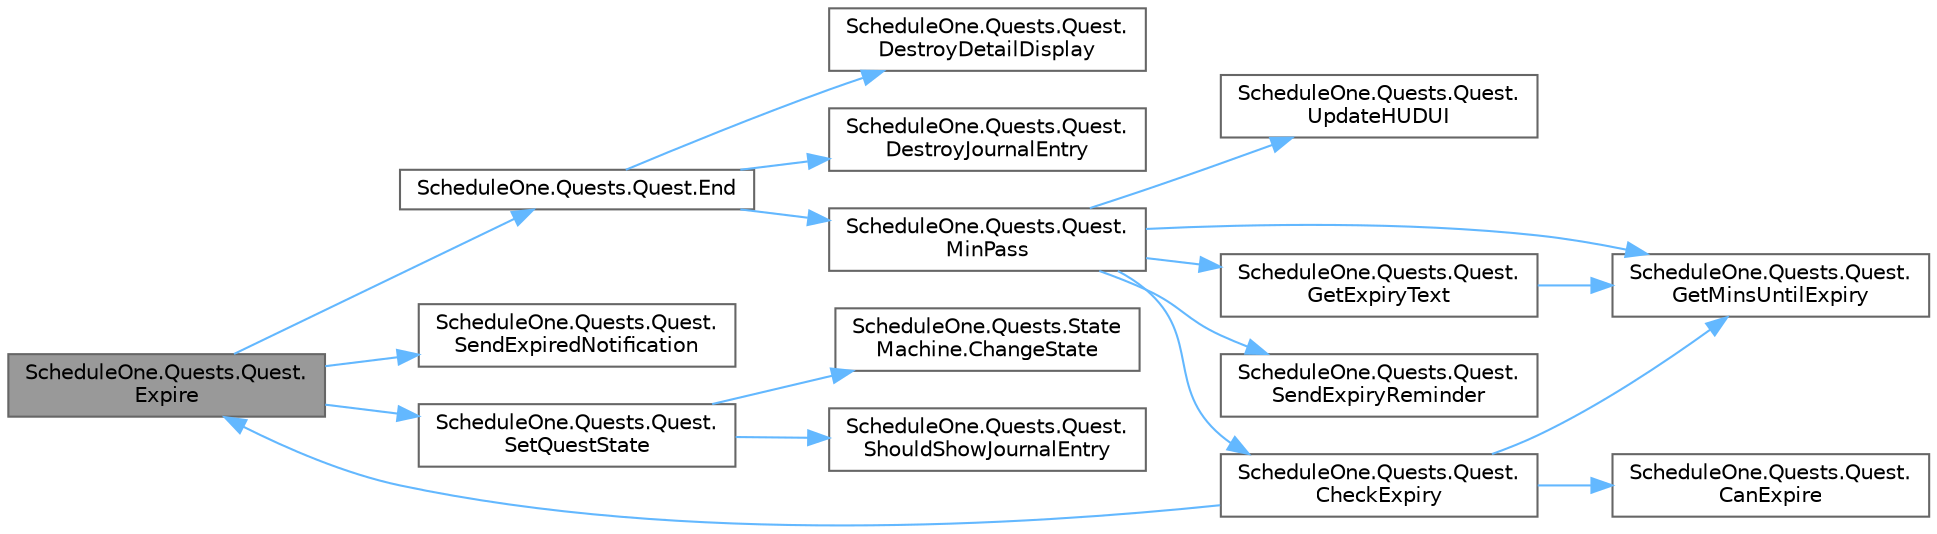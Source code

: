 digraph "ScheduleOne.Quests.Quest.Expire"
{
 // LATEX_PDF_SIZE
  bgcolor="transparent";
  edge [fontname=Helvetica,fontsize=10,labelfontname=Helvetica,labelfontsize=10];
  node [fontname=Helvetica,fontsize=10,shape=box,height=0.2,width=0.4];
  rankdir="LR";
  Node1 [id="Node000001",label="ScheduleOne.Quests.Quest.\lExpire",height=0.2,width=0.4,color="gray40", fillcolor="grey60", style="filled", fontcolor="black",tooltip=" "];
  Node1 -> Node2 [id="edge1_Node000001_Node000002",color="steelblue1",style="solid",tooltip=" "];
  Node2 [id="Node000002",label="ScheduleOne.Quests.Quest.End",height=0.2,width=0.4,color="grey40", fillcolor="white", style="filled",URL="$class_schedule_one_1_1_quests_1_1_quest.html#a7bd5821737df587455a2c1730af7ac42",tooltip=" "];
  Node2 -> Node3 [id="edge2_Node000002_Node000003",color="steelblue1",style="solid",tooltip=" "];
  Node3 [id="Node000003",label="ScheduleOne.Quests.Quest.\lDestroyDetailDisplay",height=0.2,width=0.4,color="grey40", fillcolor="white", style="filled",URL="$class_schedule_one_1_1_quests_1_1_quest.html#a0e1faa54ad702900398d55aff846a7e5",tooltip=" "];
  Node2 -> Node4 [id="edge3_Node000002_Node000004",color="steelblue1",style="solid",tooltip=" "];
  Node4 [id="Node000004",label="ScheduleOne.Quests.Quest.\lDestroyJournalEntry",height=0.2,width=0.4,color="grey40", fillcolor="white", style="filled",URL="$class_schedule_one_1_1_quests_1_1_quest.html#ac867b678661068a0c597d09afd5681ad",tooltip=" "];
  Node2 -> Node5 [id="edge4_Node000002_Node000005",color="steelblue1",style="solid",tooltip=" "];
  Node5 [id="Node000005",label="ScheduleOne.Quests.Quest.\lMinPass",height=0.2,width=0.4,color="grey40", fillcolor="white", style="filled",URL="$class_schedule_one_1_1_quests_1_1_quest.html#ad8f62430f31193b78ea36146148e1dc4",tooltip=" "];
  Node5 -> Node6 [id="edge5_Node000005_Node000006",color="steelblue1",style="solid",tooltip=" "];
  Node6 [id="Node000006",label="ScheduleOne.Quests.Quest.\lCheckExpiry",height=0.2,width=0.4,color="grey40", fillcolor="white", style="filled",URL="$class_schedule_one_1_1_quests_1_1_quest.html#a21fecce7bba62edf53857845240da070",tooltip=" "];
  Node6 -> Node7 [id="edge6_Node000006_Node000007",color="steelblue1",style="solid",tooltip=" "];
  Node7 [id="Node000007",label="ScheduleOne.Quests.Quest.\lCanExpire",height=0.2,width=0.4,color="grey40", fillcolor="white", style="filled",URL="$class_schedule_one_1_1_quests_1_1_quest.html#a1937c71484af09c2d7754da5bd88c4f3",tooltip=" "];
  Node6 -> Node1 [id="edge7_Node000006_Node000001",color="steelblue1",style="solid",tooltip=" "];
  Node6 -> Node8 [id="edge8_Node000006_Node000008",color="steelblue1",style="solid",tooltip=" "];
  Node8 [id="Node000008",label="ScheduleOne.Quests.Quest.\lGetMinsUntilExpiry",height=0.2,width=0.4,color="grey40", fillcolor="white", style="filled",URL="$class_schedule_one_1_1_quests_1_1_quest.html#a583a3689b1c5f0dcee112632ce76c530",tooltip=" "];
  Node5 -> Node9 [id="edge9_Node000005_Node000009",color="steelblue1",style="solid",tooltip=" "];
  Node9 [id="Node000009",label="ScheduleOne.Quests.Quest.\lGetExpiryText",height=0.2,width=0.4,color="grey40", fillcolor="white", style="filled",URL="$class_schedule_one_1_1_quests_1_1_quest.html#a8571a9a1f8b3ffca7666f557dac99da0",tooltip=" "];
  Node9 -> Node8 [id="edge10_Node000009_Node000008",color="steelblue1",style="solid",tooltip=" "];
  Node5 -> Node8 [id="edge11_Node000005_Node000008",color="steelblue1",style="solid",tooltip=" "];
  Node5 -> Node10 [id="edge12_Node000005_Node000010",color="steelblue1",style="solid",tooltip=" "];
  Node10 [id="Node000010",label="ScheduleOne.Quests.Quest.\lSendExpiryReminder",height=0.2,width=0.4,color="grey40", fillcolor="white", style="filled",URL="$class_schedule_one_1_1_quests_1_1_quest.html#aaf0238785dae292046d1293d6ebc6b02",tooltip=" "];
  Node5 -> Node11 [id="edge13_Node000005_Node000011",color="steelblue1",style="solid",tooltip=" "];
  Node11 [id="Node000011",label="ScheduleOne.Quests.Quest.\lUpdateHUDUI",height=0.2,width=0.4,color="grey40", fillcolor="white", style="filled",URL="$class_schedule_one_1_1_quests_1_1_quest.html#ac7fbffdcc095e589e8fa64988b8a7e26",tooltip=" "];
  Node1 -> Node12 [id="edge14_Node000001_Node000012",color="steelblue1",style="solid",tooltip=" "];
  Node12 [id="Node000012",label="ScheduleOne.Quests.Quest.\lSendExpiredNotification",height=0.2,width=0.4,color="grey40", fillcolor="white", style="filled",URL="$class_schedule_one_1_1_quests_1_1_quest.html#a02450b234159e1dcd61196ef208cdc32",tooltip=" "];
  Node1 -> Node13 [id="edge15_Node000001_Node000013",color="steelblue1",style="solid",tooltip=" "];
  Node13 [id="Node000013",label="ScheduleOne.Quests.Quest.\lSetQuestState",height=0.2,width=0.4,color="grey40", fillcolor="white", style="filled",URL="$class_schedule_one_1_1_quests_1_1_quest.html#aa16e61384f30dcadb2b2166753c961d8",tooltip=" "];
  Node13 -> Node14 [id="edge16_Node000013_Node000014",color="steelblue1",style="solid",tooltip=" "];
  Node14 [id="Node000014",label="ScheduleOne.Quests.State\lMachine.ChangeState",height=0.2,width=0.4,color="grey40", fillcolor="white", style="filled",URL="$class_schedule_one_1_1_quests_1_1_state_machine.html#adcd173055ce6a46128488b5ee2b2fcce",tooltip=" "];
  Node13 -> Node15 [id="edge17_Node000013_Node000015",color="steelblue1",style="solid",tooltip=" "];
  Node15 [id="Node000015",label="ScheduleOne.Quests.Quest.\lShouldShowJournalEntry",height=0.2,width=0.4,color="grey40", fillcolor="white", style="filled",URL="$class_schedule_one_1_1_quests_1_1_quest.html#a5a446a20c0592012e94f6193e0190e38",tooltip=" "];
}
